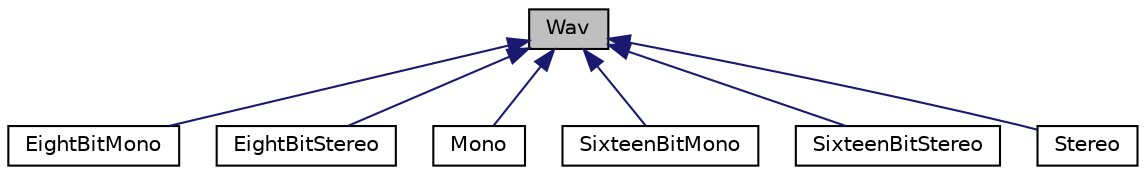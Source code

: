 digraph "Wav"
{
  edge [fontname="Helvetica",fontsize="10",labelfontname="Helvetica",labelfontsize="10"];
  node [fontname="Helvetica",fontsize="10",shape=record];
  Node0 [label="Wav",height=0.2,width=0.4,color="black", fillcolor="grey75", style="filled", fontcolor="black"];
  Node0 -> Node1 [dir="back",color="midnightblue",fontsize="10",style="solid"];
  Node1 [label="EightBitMono",height=0.2,width=0.4,color="black", fillcolor="white", style="filled",URL="$da/db3/classEightBitMono.html"];
  Node0 -> Node2 [dir="back",color="midnightblue",fontsize="10",style="solid"];
  Node2 [label="EightBitStereo",height=0.2,width=0.4,color="black", fillcolor="white", style="filled",URL="$da/d9c/classEightBitStereo.html"];
  Node0 -> Node3 [dir="back",color="midnightblue",fontsize="10",style="solid"];
  Node3 [label="Mono",height=0.2,width=0.4,color="black", fillcolor="white", style="filled",URL="$d9/d5b/classMono.html"];
  Node0 -> Node4 [dir="back",color="midnightblue",fontsize="10",style="solid"];
  Node4 [label="SixteenBitMono",height=0.2,width=0.4,color="black", fillcolor="white", style="filled",URL="$da/d2f/classSixteenBitMono.html"];
  Node0 -> Node5 [dir="back",color="midnightblue",fontsize="10",style="solid"];
  Node5 [label="SixteenBitStereo",height=0.2,width=0.4,color="black", fillcolor="white", style="filled",URL="$df/d5b/classSixteenBitStereo.html"];
  Node0 -> Node6 [dir="back",color="midnightblue",fontsize="10",style="solid"];
  Node6 [label="Stereo",height=0.2,width=0.4,color="black", fillcolor="white", style="filled",URL="$d5/dbc/classStereo.html"];
}
